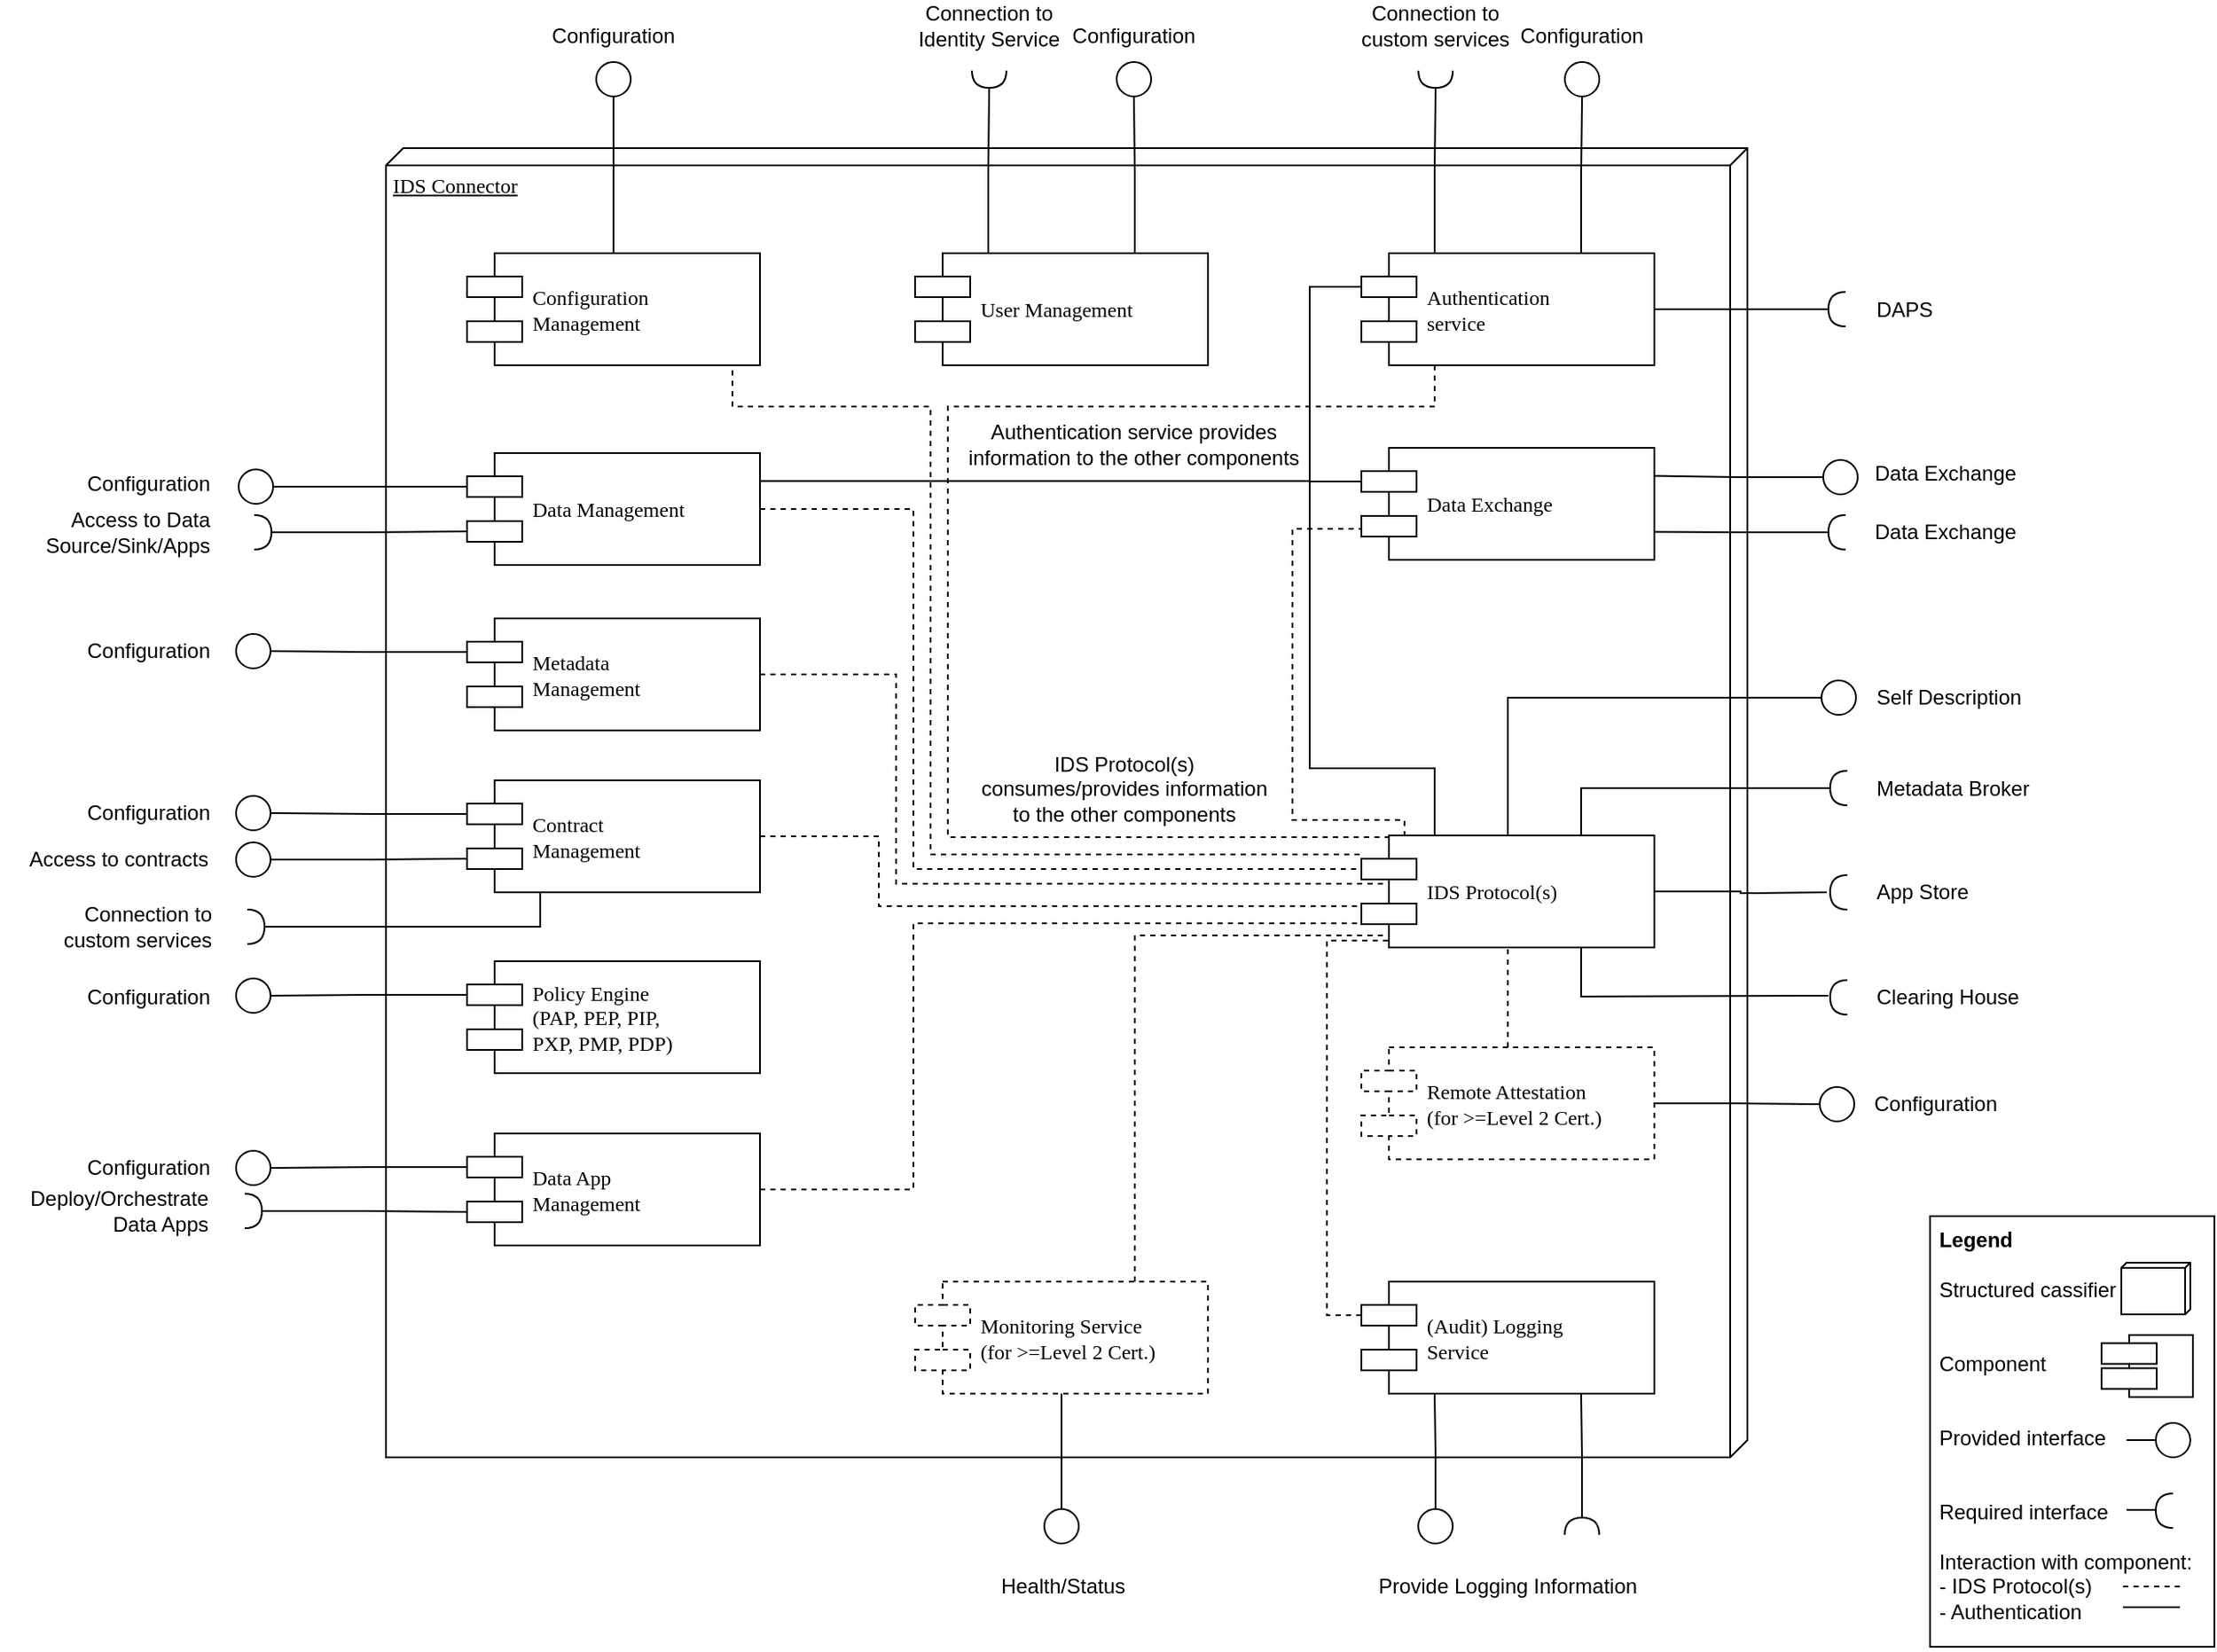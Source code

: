 <mxfile version="16.4.11" type="device"><diagram name="Page-1" id="5f0bae14-7c28-e335-631c-24af17079c00"><mxGraphModel dx="2522" dy="1715" grid="1" gridSize="10" guides="1" tooltips="1" connect="1" arrows="1" fold="1" page="1" pageScale="1" pageWidth="1100" pageHeight="850" background="none" math="0" shadow="0"><root><mxCell id="0"/><mxCell id="1" parent="0"/><mxCell id="jyTs4A_rWqT5F-8VlOva-28" value="IDS Connector" style="verticalAlign=top;align=left;spacingTop=8;spacingLeft=2;spacingRight=12;shape=cube;size=10;direction=south;fontStyle=4;html=1;rounded=0;shadow=0;comic=0;labelBackgroundColor=none;strokeWidth=1;fontFamily=Verdana;fontSize=12" parent="1" vertex="1"><mxGeometry x="154" y="50" width="790" height="760" as="geometry"/></mxCell><mxCell id="jyTs4A_rWqT5F-8VlOva-112" style="edgeStyle=orthogonalEdgeStyle;rounded=0;orthogonalLoop=1;jettySize=auto;html=1;exitX=1;exitY=0.5;exitDx=0;exitDy=0;entryX=0;entryY=0.3;entryDx=0;entryDy=0;endArrow=none;endFill=0;fillColor=#f8cecc;strokeColor=#000000;dashed=1;" parent="1" source="jyTs4A_rWqT5F-8VlOva-1" target="jyTs4A_rWqT5F-8VlOva-34" edge="1"><mxGeometry relative="1" as="geometry"><Array as="points"><mxPoint x="460" y="260"/><mxPoint x="460" y="469"/></Array></mxGeometry></mxCell><mxCell id="JZ4Dpea59XBY0IXT6QqH-74" style="edgeStyle=orthogonalEdgeStyle;rounded=0;orthogonalLoop=1;jettySize=auto;html=1;exitX=0;exitY=0.3;exitDx=0;exitDy=0;endArrow=none;endFill=0;entryX=1;entryY=0.5;entryDx=0;entryDy=0;" parent="1" source="jyTs4A_rWqT5F-8VlOva-1" target="JZ4Dpea59XBY0IXT6QqH-85" edge="1"><mxGeometry relative="1" as="geometry"><mxPoint x="40" y="230" as="targetPoint"/></mxGeometry></mxCell><mxCell id="jyTs4A_rWqT5F-8VlOva-1" value="Data Management" style="shape=component;align=left;spacingLeft=36;rounded=0;shadow=0;comic=0;labelBackgroundColor=none;strokeWidth=1;fontFamily=Verdana;fontSize=12;html=1;" parent="1" vertex="1"><mxGeometry x="201" y="227" width="170" height="65" as="geometry"/></mxCell><mxCell id="JZ4Dpea59XBY0IXT6QqH-13" style="edgeStyle=orthogonalEdgeStyle;rounded=0;orthogonalLoop=1;jettySize=auto;html=1;exitX=0.25;exitY=0;exitDx=0;exitDy=0;entryX=1;entryY=0.5;entryDx=0;entryDy=0;endArrow=none;endFill=0;entryPerimeter=0;" parent="1" source="jyTs4A_rWqT5F-8VlOva-2" target="JZ4Dpea59XBY0IXT6QqH-59" edge="1"><mxGeometry relative="1" as="geometry"><mxPoint x="538.5" y="16" as="targetPoint"/></mxGeometry></mxCell><mxCell id="JZ4Dpea59XBY0IXT6QqH-79" style="edgeStyle=orthogonalEdgeStyle;rounded=0;orthogonalLoop=1;jettySize=auto;html=1;exitX=0.75;exitY=0;exitDx=0;exitDy=0;endArrow=none;endFill=0;entryX=0.5;entryY=1;entryDx=0;entryDy=0;" parent="1" source="jyTs4A_rWqT5F-8VlOva-2" target="JZ4Dpea59XBY0IXT6QqH-99" edge="1"><mxGeometry relative="1" as="geometry"><mxPoint x="588" y="30" as="targetPoint"/></mxGeometry></mxCell><mxCell id="jyTs4A_rWqT5F-8VlOva-2" value="User Management" style="shape=component;align=left;spacingLeft=36;rounded=0;shadow=0;comic=0;labelBackgroundColor=none;strokeWidth=1;fontFamily=Verdana;fontSize=12;html=1;" parent="1" vertex="1"><mxGeometry x="461" y="111" width="170" height="65" as="geometry"/></mxCell><mxCell id="jyTs4A_rWqT5F-8VlOva-119" style="edgeStyle=orthogonalEdgeStyle;rounded=0;orthogonalLoop=1;jettySize=auto;html=1;exitX=0.75;exitY=0;exitDx=0;exitDy=0;entryX=0.094;entryY=0.892;entryDx=0;entryDy=0;endArrow=none;endFill=0;fillColor=#f8cecc;strokeColor=#000000;dashed=1;entryPerimeter=0;" parent="1" source="jyTs4A_rWqT5F-8VlOva-3" target="jyTs4A_rWqT5F-8VlOva-34" edge="1"><mxGeometry relative="1" as="geometry"><mxPoint x="546" y="687" as="sourcePoint"/><Array as="points"><mxPoint x="589" y="507"/></Array></mxGeometry></mxCell><mxCell id="JZ4Dpea59XBY0IXT6QqH-19" style="edgeStyle=orthogonalEdgeStyle;rounded=0;orthogonalLoop=1;jettySize=auto;html=1;exitX=0.5;exitY=1;exitDx=0;exitDy=0;entryX=0.5;entryY=0;entryDx=0;entryDy=0;endArrow=none;endFill=0;" parent="1" source="jyTs4A_rWqT5F-8VlOva-3" target="JZ4Dpea59XBY0IXT6QqH-17" edge="1"><mxGeometry relative="1" as="geometry"/></mxCell><mxCell id="jyTs4A_rWqT5F-8VlOva-3" value="Monitoring Service&lt;br&gt;(for &amp;gt;=Level 2 Cert.)" style="shape=component;align=left;spacingLeft=36;rounded=0;shadow=0;comic=0;labelBackgroundColor=none;strokeWidth=1;fontFamily=Verdana;fontSize=12;html=1;dashed=1;" parent="1" vertex="1"><mxGeometry x="461" y="708" width="170" height="65" as="geometry"/></mxCell><mxCell id="jyTs4A_rWqT5F-8VlOva-118" style="edgeStyle=orthogonalEdgeStyle;rounded=0;orthogonalLoop=1;jettySize=auto;html=1;exitX=0;exitY=0.3;exitDx=0;exitDy=0;endArrow=none;endFill=0;fillColor=#f8cecc;strokeColor=#000000;dashed=1;entryX=0.129;entryY=1;entryDx=0;entryDy=0;entryPerimeter=0;" parent="1" source="jyTs4A_rWqT5F-8VlOva-4" target="jyTs4A_rWqT5F-8VlOva-34" edge="1"><mxGeometry relative="1" as="geometry"><Array as="points"><mxPoint x="700" y="728"/><mxPoint x="700" y="510"/><mxPoint x="742" y="510"/></Array><mxPoint x="762.5" y="687" as="sourcePoint"/></mxGeometry></mxCell><mxCell id="jyTs4A_rWqT5F-8VlOva-4" value="(Audit) Logging&lt;br&gt;Service" style="shape=component;align=left;spacingLeft=36;rounded=0;shadow=0;comic=0;labelBackgroundColor=none;strokeWidth=1;fontFamily=Verdana;fontSize=12;html=1;" parent="1" vertex="1"><mxGeometry x="720" y="708" width="170" height="65" as="geometry"/></mxCell><mxCell id="JZ4Dpea59XBY0IXT6QqH-81" style="edgeStyle=orthogonalEdgeStyle;rounded=0;orthogonalLoop=1;jettySize=auto;html=1;exitX=0.5;exitY=0;exitDx=0;exitDy=0;entryX=0.5;entryY=1;entryDx=0;entryDy=0;endArrow=none;endFill=0;" parent="1" source="jyTs4A_rWqT5F-8VlOva-5" target="JZ4Dpea59XBY0IXT6QqH-80" edge="1"><mxGeometry relative="1" as="geometry"/></mxCell><mxCell id="JZ4Dpea59XBY0IXT6QqH-118" style="edgeStyle=orthogonalEdgeStyle;rounded=0;orthogonalLoop=1;jettySize=auto;html=1;exitX=0.5;exitY=1;exitDx=0;exitDy=0;dashed=1;endArrow=none;endFill=0;" parent="1" source="jyTs4A_rWqT5F-8VlOva-5" target="jyTs4A_rWqT5F-8VlOva-34" edge="1"><mxGeometry relative="1" as="geometry"><Array as="points"><mxPoint x="355" y="176"/><mxPoint x="355" y="200"/><mxPoint x="470" y="200"/><mxPoint x="470" y="460"/></Array></mxGeometry></mxCell><mxCell id="jyTs4A_rWqT5F-8VlOva-5" value="Configuration&lt;br&gt;Management" style="shape=component;align=left;spacingLeft=36;rounded=0;shadow=0;comic=0;labelBackgroundColor=none;strokeWidth=1;fontFamily=Verdana;fontSize=12;html=1;" parent="1" vertex="1"><mxGeometry x="201" y="111" width="170" height="65" as="geometry"/></mxCell><mxCell id="jyTs4A_rWqT5F-8VlOva-113" style="edgeStyle=orthogonalEdgeStyle;rounded=0;orthogonalLoop=1;jettySize=auto;html=1;exitX=1;exitY=0.5;exitDx=0;exitDy=0;entryX=0.153;entryY=0.431;entryDx=0;entryDy=0;endArrow=none;endFill=0;fillColor=#f8cecc;strokeColor=#000000;dashed=1;entryPerimeter=0;" parent="1" source="jyTs4A_rWqT5F-8VlOva-6" target="jyTs4A_rWqT5F-8VlOva-34" edge="1"><mxGeometry relative="1" as="geometry"><Array as="points"><mxPoint x="450" y="356"/><mxPoint x="450" y="477"/></Array></mxGeometry></mxCell><mxCell id="JZ4Dpea59XBY0IXT6QqH-75" style="edgeStyle=orthogonalEdgeStyle;rounded=0;orthogonalLoop=1;jettySize=auto;html=1;exitX=0;exitY=0.3;exitDx=0;exitDy=0;endArrow=none;endFill=0;entryX=1;entryY=0.5;entryDx=0;entryDy=0;" parent="1" source="jyTs4A_rWqT5F-8VlOva-6" target="JZ4Dpea59XBY0IXT6QqH-87" edge="1"><mxGeometry relative="1" as="geometry"><mxPoint x="110" y="380" as="targetPoint"/></mxGeometry></mxCell><mxCell id="jyTs4A_rWqT5F-8VlOva-6" value="Metadata&lt;br&gt;Management" style="shape=component;align=left;spacingLeft=36;rounded=0;shadow=0;comic=0;labelBackgroundColor=none;strokeWidth=1;fontFamily=Verdana;fontSize=12;html=1;" parent="1" vertex="1"><mxGeometry x="201" y="323" width="170" height="65" as="geometry"/></mxCell><mxCell id="jyTs4A_rWqT5F-8VlOva-114" style="edgeStyle=orthogonalEdgeStyle;rounded=0;orthogonalLoop=1;jettySize=auto;html=1;exitX=1;exitY=0.5;exitDx=0;exitDy=0;endArrow=none;endFill=0;fillColor=#f8cecc;strokeColor=#000000;dashed=1;" parent="1" source="jyTs4A_rWqT5F-8VlOva-7" edge="1"><mxGeometry relative="1" as="geometry"><Array as="points"><mxPoint x="440" y="450"/><mxPoint x="440" y="490"/><mxPoint x="720" y="490"/></Array><mxPoint x="720" y="500" as="targetPoint"/></mxGeometry></mxCell><mxCell id="JZ4Dpea59XBY0IXT6QqH-76" style="edgeStyle=orthogonalEdgeStyle;rounded=0;orthogonalLoop=1;jettySize=auto;html=1;exitX=0;exitY=0.3;exitDx=0;exitDy=0;endArrow=none;endFill=0;entryX=1;entryY=0.5;entryDx=0;entryDy=0;" parent="1" source="jyTs4A_rWqT5F-8VlOva-7" target="JZ4Dpea59XBY0IXT6QqH-90" edge="1"><mxGeometry relative="1" as="geometry"><mxPoint x="110" y="437" as="targetPoint"/></mxGeometry></mxCell><mxCell id="jyTs4A_rWqT5F-8VlOva-7" value="Contract&lt;br&gt;Management" style="shape=component;align=left;spacingLeft=36;rounded=0;shadow=0;comic=0;labelBackgroundColor=none;strokeWidth=1;fontFamily=Verdana;fontSize=12;html=1;" parent="1" vertex="1"><mxGeometry x="201" y="417" width="170" height="65" as="geometry"/></mxCell><mxCell id="JZ4Dpea59XBY0IXT6QqH-78" style="edgeStyle=orthogonalEdgeStyle;rounded=0;orthogonalLoop=1;jettySize=auto;html=1;exitX=0;exitY=0.3;exitDx=0;exitDy=0;endArrow=none;endFill=0;entryX=1;entryY=0.5;entryDx=0;entryDy=0;" parent="1" source="jyTs4A_rWqT5F-8VlOva-8" target="JZ4Dpea59XBY0IXT6QqH-92" edge="1"><mxGeometry relative="1" as="geometry"><mxPoint x="30" y="569" as="targetPoint"/></mxGeometry></mxCell><mxCell id="jyTs4A_rWqT5F-8VlOva-8" value="Policy Engine &lt;br&gt;(PAP, PEP, PIP, &lt;br&gt;PXP, PMP, PDP)" style="shape=component;align=left;spacingLeft=36;rounded=0;shadow=0;comic=0;labelBackgroundColor=none;strokeWidth=1;fontFamily=Verdana;fontSize=12;html=1;" parent="1" vertex="1"><mxGeometry x="201" y="522" width="170" height="65" as="geometry"/></mxCell><mxCell id="jyTs4A_rWqT5F-8VlOva-117" style="edgeStyle=orthogonalEdgeStyle;rounded=0;orthogonalLoop=1;jettySize=auto;html=1;exitX=1;exitY=0.5;exitDx=0;exitDy=0;entryX=0;entryY=0.7;entryDx=0;entryDy=0;endArrow=none;endFill=0;fillColor=#f8cecc;strokeColor=#000000;dashed=1;" parent="1" source="jyTs4A_rWqT5F-8VlOva-9" target="jyTs4A_rWqT5F-8VlOva-34" edge="1"><mxGeometry relative="1" as="geometry"><Array as="points"><mxPoint x="460" y="655"/><mxPoint x="460" y="500"/><mxPoint x="720" y="500"/></Array></mxGeometry></mxCell><mxCell id="JZ4Dpea59XBY0IXT6QqH-77" style="edgeStyle=orthogonalEdgeStyle;rounded=0;orthogonalLoop=1;jettySize=auto;html=1;exitX=0;exitY=0.3;exitDx=0;exitDy=0;endArrow=none;endFill=0;entryX=1;entryY=0.5;entryDx=0;entryDy=0;" parent="1" source="jyTs4A_rWqT5F-8VlOva-9" target="JZ4Dpea59XBY0IXT6QqH-94" edge="1"><mxGeometry relative="1" as="geometry"><mxPoint x="116" y="639" as="targetPoint"/></mxGeometry></mxCell><mxCell id="jyTs4A_rWqT5F-8VlOva-9" value="Data App&lt;br&gt;Management" style="shape=component;align=left;spacingLeft=36;rounded=0;shadow=0;comic=0;labelBackgroundColor=none;strokeWidth=1;fontFamily=Verdana;fontSize=12;html=1;" parent="1" vertex="1"><mxGeometry x="201" y="622" width="170" height="65" as="geometry"/></mxCell><mxCell id="jyTs4A_rWqT5F-8VlOva-32" style="edgeStyle=orthogonalEdgeStyle;rounded=0;orthogonalLoop=1;jettySize=auto;html=1;entryX=0.5;entryY=0;entryDx=0;entryDy=0;endArrow=none;endFill=0;exitX=0;exitY=0.5;exitDx=0;exitDy=0;" parent="1" source="jyTs4A_rWqT5F-8VlOva-31" target="jyTs4A_rWqT5F-8VlOva-34" edge="1"><mxGeometry relative="1" as="geometry"><mxPoint x="1024" y="421" as="sourcePoint"/><mxPoint x="903.04" y="420.975" as="targetPoint"/></mxGeometry></mxCell><mxCell id="jyTs4A_rWqT5F-8VlOva-31" value="" style="ellipse;whiteSpace=wrap;html=1;rounded=0;shadow=0;comic=0;labelBackgroundColor=none;strokeWidth=1;fontFamily=Verdana;fontSize=12;align=center;" parent="1" vertex="1"><mxGeometry x="987" y="359" width="20" height="20" as="geometry"/></mxCell><mxCell id="jyTs4A_rWqT5F-8VlOva-33" value="Self Description" style="text;html=1;strokeColor=none;fillColor=none;align=left;verticalAlign=middle;whiteSpace=wrap;rounded=0;" parent="1" vertex="1"><mxGeometry x="1017" y="354" width="90" height="30" as="geometry"/></mxCell><mxCell id="jyTs4A_rWqT5F-8VlOva-45" style="edgeStyle=orthogonalEdgeStyle;rounded=0;orthogonalLoop=1;jettySize=auto;html=1;entryX=1;entryY=0.25;entryDx=0;entryDy=0;endArrow=none;endFill=0;exitX=0;exitY=0.5;exitDx=0;exitDy=0;" parent="1" source="jyTs4A_rWqT5F-8VlOva-46" target="JZ4Dpea59XBY0IXT6QqH-14" edge="1"><mxGeometry relative="1" as="geometry"><mxPoint x="964" y="360" as="sourcePoint"/><mxPoint x="910" y="220.25" as="targetPoint"/></mxGeometry></mxCell><mxCell id="jyTs4A_rWqT5F-8VlOva-46" value="" style="ellipse;whiteSpace=wrap;html=1;rounded=0;shadow=0;comic=0;labelBackgroundColor=none;strokeWidth=1;fontFamily=Verdana;fontSize=12;align=center;" parent="1" vertex="1"><mxGeometry x="988" y="231" width="20" height="20" as="geometry"/></mxCell><mxCell id="jyTs4A_rWqT5F-8VlOva-63" value="Metadata Broker" style="text;html=1;strokeColor=none;fillColor=none;align=left;verticalAlign=middle;whiteSpace=wrap;rounded=0;" parent="1" vertex="1"><mxGeometry x="1017" y="406.5" width="100" height="30" as="geometry"/></mxCell><mxCell id="jyTs4A_rWqT5F-8VlOva-71" value="App Store" style="text;html=1;strokeColor=none;fillColor=none;align=left;verticalAlign=middle;whiteSpace=wrap;rounded=0;" parent="1" vertex="1"><mxGeometry x="1017" y="467" width="100" height="30" as="geometry"/></mxCell><mxCell id="jyTs4A_rWqT5F-8VlOva-72" style="edgeStyle=orthogonalEdgeStyle;rounded=0;orthogonalLoop=1;jettySize=auto;html=1;exitX=0;exitY=0.5;exitDx=0;exitDy=0;entryX=1;entryY=0.5;entryDx=0;entryDy=0;endArrow=none;endFill=0;" parent="1" target="jyTs4A_rWqT5F-8VlOva-34" edge="1"><mxGeometry relative="1" as="geometry"><mxPoint x="990" y="482" as="sourcePoint"/></mxGeometry></mxCell><mxCell id="jyTs4A_rWqT5F-8VlOva-76" value="Clearing House" style="text;html=1;strokeColor=none;fillColor=none;align=left;verticalAlign=middle;whiteSpace=wrap;rounded=0;" parent="1" vertex="1"><mxGeometry x="1017" y="528" width="100" height="30" as="geometry"/></mxCell><mxCell id="jyTs4A_rWqT5F-8VlOva-77" style="edgeStyle=orthogonalEdgeStyle;rounded=0;orthogonalLoop=1;jettySize=auto;html=1;exitX=0;exitY=0.5;exitDx=0;exitDy=0;entryX=0.75;entryY=1;entryDx=0;entryDy=0;endArrow=none;endFill=0;" parent="1" target="jyTs4A_rWqT5F-8VlOva-34" edge="1"><mxGeometry relative="1" as="geometry"><mxPoint x="991" y="542" as="sourcePoint"/></mxGeometry></mxCell><mxCell id="jyTs4A_rWqT5F-8VlOva-81" value="DAPS" style="text;html=1;strokeColor=none;fillColor=none;align=left;verticalAlign=middle;whiteSpace=wrap;rounded=0;" parent="1" vertex="1"><mxGeometry x="1017" y="128.5" width="100" height="30" as="geometry"/></mxCell><mxCell id="jyTs4A_rWqT5F-8VlOva-82" style="edgeStyle=orthogonalEdgeStyle;rounded=0;orthogonalLoop=1;jettySize=auto;html=1;exitX=1;exitY=0.5;exitDx=0;exitDy=0;entryX=1;entryY=0.5;entryDx=0;entryDy=0;endArrow=none;endFill=0;exitPerimeter=0;" parent="1" source="JZ4Dpea59XBY0IXT6QqH-64" target="JZ4Dpea59XBY0IXT6QqH-16" edge="1"><mxGeometry relative="1" as="geometry"><mxPoint x="992" y="654" as="sourcePoint"/></mxGeometry></mxCell><mxCell id="jyTs4A_rWqT5F-8VlOva-95" value="Access to Data Source/Sink/Apps" style="text;html=1;strokeColor=none;fillColor=none;align=right;verticalAlign=middle;whiteSpace=wrap;rounded=0;" parent="1" vertex="1"><mxGeometry x="-68.25" y="258" width="121.5" height="30" as="geometry"/></mxCell><mxCell id="jyTs4A_rWqT5F-8VlOva-97" value="Configuration" style="text;html=1;strokeColor=none;fillColor=none;align=center;verticalAlign=middle;whiteSpace=wrap;rounded=0;" parent="1" vertex="1"><mxGeometry x="249.25" y="-30" width="73.5" height="30" as="geometry"/></mxCell><mxCell id="jyTs4A_rWqT5F-8VlOva-134" value="Deploy/Orchestrate Data Apps" style="text;html=1;strokeColor=none;fillColor=none;align=right;verticalAlign=middle;whiteSpace=wrap;rounded=0;" parent="1" vertex="1"><mxGeometry x="-56.75" y="652" width="110" height="30" as="geometry"/></mxCell><mxCell id="jyTs4A_rWqT5F-8VlOva-136" value="IDS Protocol(s) consumes/provides information to the other components" style="text;html=1;strokeColor=none;fillColor=none;align=center;verticalAlign=middle;whiteSpace=wrap;rounded=0;" parent="1" vertex="1"><mxGeometry x="495" y="406.5" width="175" height="30" as="geometry"/></mxCell><mxCell id="JZ4Dpea59XBY0IXT6QqH-83" style="edgeStyle=orthogonalEdgeStyle;rounded=0;orthogonalLoop=1;jettySize=auto;html=1;exitX=0.5;exitY=0;exitDx=0;exitDy=0;entryX=0.5;entryY=1;entryDx=0;entryDy=0;dashed=1;endArrow=none;endFill=0;" parent="1" source="jyTs4A_rWqT5F-8VlOva-138" target="jyTs4A_rWqT5F-8VlOva-34" edge="1"><mxGeometry relative="1" as="geometry"/></mxCell><mxCell id="jyTs4A_rWqT5F-8VlOva-138" value="Remote Attestation&lt;br&gt;(for &amp;gt;=Level 2 Cert.)" style="shape=component;align=left;spacingLeft=36;rounded=0;shadow=0;comic=0;labelBackgroundColor=none;strokeWidth=1;fontFamily=Verdana;fontSize=12;html=1;dashed=1;" parent="1" vertex="1"><mxGeometry x="720" y="572" width="170" height="65" as="geometry"/></mxCell><mxCell id="jyTs4A_rWqT5F-8VlOva-148" style="edgeStyle=orthogonalEdgeStyle;rounded=0;orthogonalLoop=1;jettySize=auto;html=1;exitX=1;exitY=0.5;exitDx=0;exitDy=0;entryX=0;entryY=0.7;entryDx=0;entryDy=0;endArrow=none;endFill=0;strokeColor=#000000;" parent="1" source="jyTs4A_rWqT5F-8VlOva-146" target="jyTs4A_rWqT5F-8VlOva-7" edge="1"><mxGeometry relative="1" as="geometry"/></mxCell><mxCell id="jyTs4A_rWqT5F-8VlOva-146" value="" style="ellipse;whiteSpace=wrap;html=1;rounded=0;shadow=0;comic=0;labelBackgroundColor=none;strokeWidth=1;fontFamily=Verdana;fontSize=12;align=center;" parent="1" vertex="1"><mxGeometry x="67" y="453" width="20" height="20" as="geometry"/></mxCell><mxCell id="jyTs4A_rWqT5F-8VlOva-147" value="Access to contracts" style="text;html=1;strokeColor=none;fillColor=none;align=right;verticalAlign=middle;whiteSpace=wrap;rounded=0;" parent="1" vertex="1"><mxGeometry x="-70" y="448" width="123.25" height="30" as="geometry"/></mxCell><mxCell id="JZ4Dpea59XBY0IXT6QqH-11" value="Connection to Identity Service" style="text;html=1;strokeColor=none;fillColor=none;align=center;verticalAlign=middle;whiteSpace=wrap;rounded=0;" parent="1" vertex="1"><mxGeometry x="452.94" y="-36" width="102.13" height="30" as="geometry"/></mxCell><mxCell id="JZ4Dpea59XBY0IXT6QqH-119" style="edgeStyle=orthogonalEdgeStyle;rounded=0;orthogonalLoop=1;jettySize=auto;html=1;exitX=0;exitY=0.7;exitDx=0;exitDy=0;entryX=0.112;entryY=0.154;entryDx=0;entryDy=0;dashed=1;endArrow=none;endFill=0;entryPerimeter=0;" parent="1" source="JZ4Dpea59XBY0IXT6QqH-14" target="jyTs4A_rWqT5F-8VlOva-34" edge="1"><mxGeometry relative="1" as="geometry"><Array as="points"><mxPoint x="720" y="271"/><mxPoint x="680" y="271"/><mxPoint x="680" y="440"/><mxPoint x="745" y="440"/><mxPoint x="745" y="459"/></Array></mxGeometry></mxCell><mxCell id="JZ4Dpea59XBY0IXT6QqH-14" value="Data Exchange" style="shape=component;align=left;spacingLeft=36;rounded=0;shadow=0;comic=0;labelBackgroundColor=none;strokeWidth=1;fontFamily=Verdana;fontSize=12;html=1;" parent="1" vertex="1"><mxGeometry x="720" y="224" width="170" height="65" as="geometry"/></mxCell><mxCell id="JZ4Dpea59XBY0IXT6QqH-71" style="edgeStyle=orthogonalEdgeStyle;rounded=0;orthogonalLoop=1;jettySize=auto;html=1;exitX=0;exitY=0.3;exitDx=0;exitDy=0;endArrow=none;endFill=0;entryX=1;entryY=0.25;entryDx=0;entryDy=0;" parent="1" source="JZ4Dpea59XBY0IXT6QqH-16" target="jyTs4A_rWqT5F-8VlOva-1" edge="1"><mxGeometry relative="1" as="geometry"><mxPoint x="700" y="98.5" as="sourcePoint"/><mxPoint x="370" y="265" as="targetPoint"/><Array as="points"><mxPoint x="690" y="131"/><mxPoint x="690" y="243"/></Array></mxGeometry></mxCell><mxCell id="JZ4Dpea59XBY0IXT6QqH-117" style="edgeStyle=orthogonalEdgeStyle;rounded=0;orthogonalLoop=1;jettySize=auto;html=1;exitX=0.25;exitY=1;exitDx=0;exitDy=0;endArrow=none;endFill=0;dashed=1;entryX=0.171;entryY=0.169;entryDx=0;entryDy=0;entryPerimeter=0;" parent="1" source="JZ4Dpea59XBY0IXT6QqH-16" target="jyTs4A_rWqT5F-8VlOva-34" edge="1"><mxGeometry relative="1" as="geometry"><Array as="points"><mxPoint x="763" y="200"/><mxPoint x="480" y="200"/><mxPoint x="480" y="450"/><mxPoint x="749" y="450"/></Array></mxGeometry></mxCell><mxCell id="JZ4Dpea59XBY0IXT6QqH-121" style="edgeStyle=orthogonalEdgeStyle;rounded=0;orthogonalLoop=1;jettySize=auto;html=1;exitX=0;exitY=0.3;exitDx=0;exitDy=0;entryX=0.25;entryY=0;entryDx=0;entryDy=0;endArrow=none;endFill=0;" parent="1" source="JZ4Dpea59XBY0IXT6QqH-16" target="jyTs4A_rWqT5F-8VlOva-34" edge="1"><mxGeometry relative="1" as="geometry"><Array as="points"><mxPoint x="690" y="131"/><mxPoint x="690" y="410"/><mxPoint x="763" y="410"/></Array></mxGeometry></mxCell><mxCell id="nE7xQ-qJ__2BftJ0NdA2-9" style="edgeStyle=orthogonalEdgeStyle;rounded=0;orthogonalLoop=1;jettySize=auto;html=1;exitX=0;exitY=0.3;exitDx=0;exitDy=0;entryX=0;entryY=0.3;entryDx=0;entryDy=0;endArrow=none;endFill=0;" parent="1" source="JZ4Dpea59XBY0IXT6QqH-16" target="JZ4Dpea59XBY0IXT6QqH-14" edge="1"><mxGeometry relative="1" as="geometry"><Array as="points"><mxPoint x="690" y="131"/><mxPoint x="690" y="244"/></Array></mxGeometry></mxCell><mxCell id="JZ4Dpea59XBY0IXT6QqH-16" value="Authentication&lt;br&gt;service" style="shape=component;align=left;spacingLeft=36;rounded=0;shadow=0;comic=0;labelBackgroundColor=none;strokeWidth=1;fontFamily=Verdana;fontSize=12;html=1;" parent="1" vertex="1"><mxGeometry x="720" y="111" width="170" height="65" as="geometry"/></mxCell><mxCell id="JZ4Dpea59XBY0IXT6QqH-17" value="" style="ellipse;whiteSpace=wrap;html=1;rounded=0;shadow=0;comic=0;labelBackgroundColor=none;strokeWidth=1;fontFamily=Verdana;fontSize=12;align=center;" parent="1" vertex="1"><mxGeometry x="536" y="840" width="20" height="20" as="geometry"/></mxCell><mxCell id="JZ4Dpea59XBY0IXT6QqH-18" value="Health/Status" style="text;html=1;strokeColor=none;fillColor=none;align=center;verticalAlign=middle;whiteSpace=wrap;rounded=0;" parent="1" vertex="1"><mxGeometry x="495" y="870" width="104" height="30" as="geometry"/></mxCell><mxCell id="JZ4Dpea59XBY0IXT6QqH-51" style="edgeStyle=orthogonalEdgeStyle;rounded=0;orthogonalLoop=1;jettySize=auto;html=1;exitX=0.5;exitY=0;exitDx=0;exitDy=0;entryX=0.25;entryY=1;entryDx=0;entryDy=0;endArrow=none;endFill=0;" parent="1" source="JZ4Dpea59XBY0IXT6QqH-47" target="jyTs4A_rWqT5F-8VlOva-4" edge="1"><mxGeometry relative="1" as="geometry"/></mxCell><mxCell id="JZ4Dpea59XBY0IXT6QqH-47" value="" style="ellipse;whiteSpace=wrap;html=1;rounded=0;shadow=0;comic=0;labelBackgroundColor=none;strokeWidth=1;fontFamily=Verdana;fontSize=12;align=center;" parent="1" vertex="1"><mxGeometry x="753" y="840" width="20" height="20" as="geometry"/></mxCell><mxCell id="JZ4Dpea59XBY0IXT6QqH-48" value="Provide Logging Information" style="text;html=1;strokeColor=none;fillColor=none;align=center;verticalAlign=middle;whiteSpace=wrap;rounded=0;" parent="1" vertex="1"><mxGeometry x="727" y="870" width="156" height="30" as="geometry"/></mxCell><mxCell id="JZ4Dpea59XBY0IXT6QqH-55" style="edgeStyle=orthogonalEdgeStyle;rounded=0;orthogonalLoop=1;jettySize=auto;html=1;exitX=1;exitY=0.5;exitDx=0;exitDy=0;exitPerimeter=0;entryX=0;entryY=0.7;entryDx=0;entryDy=0;endArrow=none;endFill=0;" parent="1" source="JZ4Dpea59XBY0IXT6QqH-52" target="jyTs4A_rWqT5F-8VlOva-1" edge="1"><mxGeometry relative="1" as="geometry"/></mxCell><mxCell id="JZ4Dpea59XBY0IXT6QqH-52" value="" style="shape=requiredInterface;html=1;verticalLabelPosition=bottom;sketch=0;" parent="1" vertex="1"><mxGeometry x="77.5" y="263" width="10" height="20" as="geometry"/></mxCell><mxCell id="JZ4Dpea59XBY0IXT6QqH-58" style="edgeStyle=orthogonalEdgeStyle;rounded=0;orthogonalLoop=1;jettySize=auto;html=1;exitX=1;exitY=0.5;exitDx=0;exitDy=0;exitPerimeter=0;entryX=0;entryY=0.7;entryDx=0;entryDy=0;endArrow=none;endFill=0;" parent="1" source="JZ4Dpea59XBY0IXT6QqH-56" target="jyTs4A_rWqT5F-8VlOva-9" edge="1"><mxGeometry relative="1" as="geometry"/></mxCell><mxCell id="JZ4Dpea59XBY0IXT6QqH-56" value="" style="shape=requiredInterface;html=1;verticalLabelPosition=bottom;sketch=0;" parent="1" vertex="1"><mxGeometry x="72" y="657" width="10" height="20" as="geometry"/></mxCell><mxCell id="JZ4Dpea59XBY0IXT6QqH-59" value="" style="shape=requiredInterface;html=1;verticalLabelPosition=bottom;sketch=0;rotation=90;" parent="1" vertex="1"><mxGeometry x="499" width="10" height="20" as="geometry"/></mxCell><mxCell id="JZ4Dpea59XBY0IXT6QqH-70" style="edgeStyle=orthogonalEdgeStyle;rounded=0;orthogonalLoop=1;jettySize=auto;html=1;exitX=1;exitY=0.5;exitDx=0;exitDy=0;exitPerimeter=0;entryX=1;entryY=0.75;entryDx=0;entryDy=0;endArrow=none;endFill=0;" parent="1" source="JZ4Dpea59XBY0IXT6QqH-60" target="JZ4Dpea59XBY0IXT6QqH-14" edge="1"><mxGeometry relative="1" as="geometry"/></mxCell><mxCell id="JZ4Dpea59XBY0IXT6QqH-60" value="" style="shape=requiredInterface;html=1;verticalLabelPosition=bottom;sketch=0;rotation=-180;" parent="1" vertex="1"><mxGeometry x="991" y="263" width="10" height="20" as="geometry"/></mxCell><mxCell id="JZ4Dpea59XBY0IXT6QqH-69" style="edgeStyle=orthogonalEdgeStyle;rounded=0;orthogonalLoop=1;jettySize=auto;html=1;exitX=1;exitY=0.5;exitDx=0;exitDy=0;exitPerimeter=0;entryX=0.75;entryY=0;entryDx=0;entryDy=0;endArrow=none;endFill=0;" parent="1" source="JZ4Dpea59XBY0IXT6QqH-61" target="jyTs4A_rWqT5F-8VlOva-34" edge="1"><mxGeometry relative="1" as="geometry"/></mxCell><mxCell id="JZ4Dpea59XBY0IXT6QqH-61" value="" style="shape=requiredInterface;html=1;verticalLabelPosition=bottom;sketch=0;rotation=-180;" parent="1" vertex="1"><mxGeometry x="992" y="411.5" width="10" height="20" as="geometry"/></mxCell><mxCell id="JZ4Dpea59XBY0IXT6QqH-62" value="" style="shape=requiredInterface;html=1;verticalLabelPosition=bottom;sketch=0;rotation=-180;" parent="1" vertex="1"><mxGeometry x="992" y="472" width="10" height="20" as="geometry"/></mxCell><mxCell id="JZ4Dpea59XBY0IXT6QqH-63" value="" style="shape=requiredInterface;html=1;verticalLabelPosition=bottom;sketch=0;rotation=-180;" parent="1" vertex="1"><mxGeometry x="992" y="533" width="10" height="20" as="geometry"/></mxCell><mxCell id="JZ4Dpea59XBY0IXT6QqH-64" value="" style="shape=requiredInterface;html=1;verticalLabelPosition=bottom;sketch=0;rotation=-180;" parent="1" vertex="1"><mxGeometry x="991" y="133.5" width="10" height="20" as="geometry"/></mxCell><mxCell id="JZ4Dpea59XBY0IXT6QqH-68" style="edgeStyle=orthogonalEdgeStyle;rounded=0;orthogonalLoop=1;jettySize=auto;html=1;exitX=1;exitY=0.5;exitDx=0;exitDy=0;exitPerimeter=0;entryX=0.75;entryY=1;entryDx=0;entryDy=0;endArrow=none;endFill=0;" parent="1" source="JZ4Dpea59XBY0IXT6QqH-66" target="jyTs4A_rWqT5F-8VlOva-4" edge="1"><mxGeometry relative="1" as="geometry"/></mxCell><mxCell id="JZ4Dpea59XBY0IXT6QqH-66" value="" style="shape=requiredInterface;html=1;verticalLabelPosition=bottom;sketch=0;rotation=-90;" parent="1" vertex="1"><mxGeometry x="843" y="840" width="10" height="20" as="geometry"/></mxCell><mxCell id="JZ4Dpea59XBY0IXT6QqH-80" value="" style="ellipse;whiteSpace=wrap;html=1;rounded=0;shadow=0;comic=0;labelBackgroundColor=none;strokeWidth=1;fontFamily=Verdana;fontSize=12;align=center;" parent="1" vertex="1"><mxGeometry x="276" width="20" height="20" as="geometry"/></mxCell><mxCell id="JZ4Dpea59XBY0IXT6QqH-84" value="Configuration" style="text;html=1;strokeColor=none;fillColor=none;align=right;verticalAlign=middle;whiteSpace=wrap;rounded=0;" parent="1" vertex="1"><mxGeometry x="-20.25" y="229.5" width="73.5" height="30" as="geometry"/></mxCell><mxCell id="JZ4Dpea59XBY0IXT6QqH-85" value="" style="ellipse;whiteSpace=wrap;html=1;rounded=0;shadow=0;comic=0;labelBackgroundColor=none;strokeWidth=1;fontFamily=Verdana;fontSize=12;align=center;" parent="1" vertex="1"><mxGeometry x="68.5" y="236.5" width="20" height="20" as="geometry"/></mxCell><mxCell id="JZ4Dpea59XBY0IXT6QqH-87" value="" style="ellipse;whiteSpace=wrap;html=1;rounded=0;shadow=0;comic=0;labelBackgroundColor=none;strokeWidth=1;fontFamily=Verdana;fontSize=12;align=center;" parent="1" vertex="1"><mxGeometry x="67" y="332" width="20" height="20" as="geometry"/></mxCell><mxCell id="JZ4Dpea59XBY0IXT6QqH-89" value="Configuration" style="text;html=1;strokeColor=none;fillColor=none;align=right;verticalAlign=middle;whiteSpace=wrap;rounded=0;" parent="1" vertex="1"><mxGeometry x="-20.25" y="327" width="73.5" height="30" as="geometry"/></mxCell><mxCell id="JZ4Dpea59XBY0IXT6QqH-90" value="" style="ellipse;whiteSpace=wrap;html=1;rounded=0;shadow=0;comic=0;labelBackgroundColor=none;strokeWidth=1;fontFamily=Verdana;fontSize=12;align=center;" parent="1" vertex="1"><mxGeometry x="67" y="426" width="20" height="20" as="geometry"/></mxCell><mxCell id="JZ4Dpea59XBY0IXT6QqH-91" value="Configuration" style="text;html=1;strokeColor=none;fillColor=none;align=right;verticalAlign=middle;whiteSpace=wrap;rounded=0;" parent="1" vertex="1"><mxGeometry x="-20.25" y="421" width="73.5" height="30" as="geometry"/></mxCell><mxCell id="JZ4Dpea59XBY0IXT6QqH-92" value="" style="ellipse;whiteSpace=wrap;html=1;rounded=0;shadow=0;comic=0;labelBackgroundColor=none;strokeWidth=1;fontFamily=Verdana;fontSize=12;align=center;" parent="1" vertex="1"><mxGeometry x="67" y="532" width="20" height="20" as="geometry"/></mxCell><mxCell id="JZ4Dpea59XBY0IXT6QqH-93" value="Configuration" style="text;html=1;strokeColor=none;fillColor=none;align=right;verticalAlign=middle;whiteSpace=wrap;rounded=0;" parent="1" vertex="1"><mxGeometry x="-20.25" y="528" width="73.5" height="30" as="geometry"/></mxCell><mxCell id="JZ4Dpea59XBY0IXT6QqH-94" value="" style="ellipse;whiteSpace=wrap;html=1;rounded=0;shadow=0;comic=0;labelBackgroundColor=none;strokeWidth=1;fontFamily=Verdana;fontSize=12;align=center;" parent="1" vertex="1"><mxGeometry x="67" y="632" width="20" height="20" as="geometry"/></mxCell><mxCell id="JZ4Dpea59XBY0IXT6QqH-95" value="Configuration" style="text;html=1;strokeColor=none;fillColor=none;align=right;verticalAlign=middle;whiteSpace=wrap;rounded=0;" parent="1" vertex="1"><mxGeometry x="-20.25" y="627" width="73.5" height="30" as="geometry"/></mxCell><mxCell id="JZ4Dpea59XBY0IXT6QqH-97" style="edgeStyle=orthogonalEdgeStyle;rounded=0;orthogonalLoop=1;jettySize=auto;html=1;exitX=1;exitY=0.5;exitDx=0;exitDy=0;exitPerimeter=0;entryX=0.25;entryY=1;entryDx=0;entryDy=0;endArrow=none;endFill=0;" parent="1" source="JZ4Dpea59XBY0IXT6QqH-96" target="jyTs4A_rWqT5F-8VlOva-7" edge="1"><mxGeometry relative="1" as="geometry"/></mxCell><mxCell id="JZ4Dpea59XBY0IXT6QqH-96" value="" style="shape=requiredInterface;html=1;verticalLabelPosition=bottom;sketch=0;" parent="1" vertex="1"><mxGeometry x="73.5" y="492" width="10" height="20" as="geometry"/></mxCell><mxCell id="JZ4Dpea59XBY0IXT6QqH-98" value="Connection to custom services" style="text;html=1;strokeColor=none;fillColor=none;align=right;verticalAlign=middle;whiteSpace=wrap;rounded=0;" parent="1" vertex="1"><mxGeometry x="-60" y="487" width="115" height="30" as="geometry"/></mxCell><mxCell id="JZ4Dpea59XBY0IXT6QqH-99" value="" style="ellipse;whiteSpace=wrap;html=1;rounded=0;shadow=0;comic=0;labelBackgroundColor=none;strokeWidth=1;fontFamily=Verdana;fontSize=12;align=center;" parent="1" vertex="1"><mxGeometry x="578" width="20" height="20" as="geometry"/></mxCell><mxCell id="JZ4Dpea59XBY0IXT6QqH-101" value="Configuration" style="text;html=1;strokeColor=none;fillColor=none;align=center;verticalAlign=middle;whiteSpace=wrap;rounded=0;" parent="1" vertex="1"><mxGeometry x="551.25" y="-30" width="73.5" height="30" as="geometry"/></mxCell><mxCell id="JZ4Dpea59XBY0IXT6QqH-106" style="edgeStyle=orthogonalEdgeStyle;rounded=0;orthogonalLoop=1;jettySize=auto;html=1;exitX=0.25;exitY=0;exitDx=0;exitDy=0;entryX=1;entryY=0.5;entryDx=0;entryDy=0;endArrow=none;endFill=0;entryPerimeter=0;" parent="1" source="JZ4Dpea59XBY0IXT6QqH-16" target="JZ4Dpea59XBY0IXT6QqH-109" edge="1"><mxGeometry relative="1" as="geometry"><mxPoint x="766.07" y="80" as="sourcePoint"/><mxPoint x="806.57" y="16" as="targetPoint"/></mxGeometry></mxCell><mxCell id="JZ4Dpea59XBY0IXT6QqH-107" style="edgeStyle=orthogonalEdgeStyle;rounded=0;orthogonalLoop=1;jettySize=auto;html=1;exitX=0.75;exitY=0;exitDx=0;exitDy=0;endArrow=none;endFill=0;entryX=0.5;entryY=1;entryDx=0;entryDy=0;" parent="1" source="JZ4Dpea59XBY0IXT6QqH-16" target="JZ4Dpea59XBY0IXT6QqH-110" edge="1"><mxGeometry relative="1" as="geometry"><mxPoint x="856.07" y="30" as="targetPoint"/><mxPoint x="846.07" y="80" as="sourcePoint"/></mxGeometry></mxCell><mxCell id="JZ4Dpea59XBY0IXT6QqH-108" value="Connection to custom services" style="text;html=1;strokeColor=none;fillColor=none;align=center;verticalAlign=middle;whiteSpace=wrap;rounded=0;" parent="1" vertex="1"><mxGeometry x="712" y="-36" width="102.13" height="30" as="geometry"/></mxCell><mxCell id="JZ4Dpea59XBY0IXT6QqH-109" value="" style="shape=requiredInterface;html=1;verticalLabelPosition=bottom;sketch=0;rotation=90;" parent="1" vertex="1"><mxGeometry x="758.07" width="10" height="20" as="geometry"/></mxCell><mxCell id="JZ4Dpea59XBY0IXT6QqH-110" value="" style="ellipse;whiteSpace=wrap;html=1;rounded=0;shadow=0;comic=0;labelBackgroundColor=none;strokeWidth=1;fontFamily=Verdana;fontSize=12;align=center;" parent="1" vertex="1"><mxGeometry x="838.07" width="20" height="20" as="geometry"/></mxCell><mxCell id="JZ4Dpea59XBY0IXT6QqH-111" value="Configuration" style="text;html=1;strokeColor=none;fillColor=none;align=center;verticalAlign=middle;whiteSpace=wrap;rounded=0;" parent="1" vertex="1"><mxGeometry x="811.32" y="-30" width="73.5" height="30" as="geometry"/></mxCell><mxCell id="JZ4Dpea59XBY0IXT6QqH-112" value="" style="ellipse;whiteSpace=wrap;html=1;rounded=0;shadow=0;comic=0;labelBackgroundColor=none;strokeWidth=1;fontFamily=Verdana;fontSize=12;align=center;" parent="1" vertex="1"><mxGeometry x="986" y="595" width="20" height="20" as="geometry"/></mxCell><mxCell id="JZ4Dpea59XBY0IXT6QqH-113" style="edgeStyle=orthogonalEdgeStyle;rounded=0;orthogonalLoop=1;jettySize=auto;html=1;exitX=1;exitY=0.5;exitDx=0;exitDy=0;endArrow=none;endFill=0;entryX=0;entryY=0.5;entryDx=0;entryDy=0;" parent="1" source="jyTs4A_rWqT5F-8VlOva-138" target="JZ4Dpea59XBY0IXT6QqH-112" edge="1"><mxGeometry relative="1" as="geometry"><mxPoint x="97" y="637" as="targetPoint"/><mxPoint x="211" y="636.5" as="sourcePoint"/></mxGeometry></mxCell><mxCell id="JZ4Dpea59XBY0IXT6QqH-114" value="Configuration" style="text;html=1;strokeColor=none;fillColor=none;align=right;verticalAlign=middle;whiteSpace=wrap;rounded=0;" parent="1" vertex="1"><mxGeometry x="1017" y="590" width="73.5" height="30" as="geometry"/></mxCell><mxCell id="JZ4Dpea59XBY0IXT6QqH-115" value="Data Exchange" style="text;html=1;strokeColor=none;fillColor=none;align=left;verticalAlign=middle;whiteSpace=wrap;rounded=0;" parent="1" vertex="1"><mxGeometry x="1016" y="224" width="90" height="30" as="geometry"/></mxCell><mxCell id="JZ4Dpea59XBY0IXT6QqH-116" value="Data Exchange" style="text;html=1;strokeColor=none;fillColor=none;align=left;verticalAlign=middle;whiteSpace=wrap;rounded=0;" parent="1" vertex="1"><mxGeometry x="1016" y="258" width="90" height="30" as="geometry"/></mxCell><mxCell id="nE7xQ-qJ__2BftJ0NdA2-1" value="&lt;b&gt;&amp;nbsp;Legend&lt;br&gt;&lt;/b&gt;&lt;br&gt;&lt;div&gt;&amp;nbsp;Structured cassifier&lt;/div&gt;&lt;div&gt;&lt;span&gt;&lt;br&gt;&lt;/span&gt;&lt;/div&gt;&lt;div&gt;&lt;span&gt;&lt;br&gt;&lt;/span&gt;&lt;/div&gt;&lt;div&gt;&lt;span&gt;&amp;nbsp;Component&lt;/span&gt;&lt;/div&gt;&lt;div&gt;&lt;span&gt;&lt;br&gt;&lt;/span&gt;&lt;/div&gt;&lt;div&gt;&lt;span&gt;&lt;br&gt;&lt;/span&gt;&lt;/div&gt;&lt;div&gt;&lt;span&gt;&amp;nbsp;Provided interface&lt;/span&gt;&lt;br&gt;&lt;/div&gt;&lt;div&gt;&lt;span&gt;&lt;br&gt;&lt;/span&gt;&lt;/div&gt;&lt;div&gt;&lt;span&gt;&lt;br&gt;&lt;/span&gt;&lt;/div&gt;&lt;div&gt;&lt;span&gt;&amp;nbsp;Required interface&lt;/span&gt;&lt;/div&gt;&lt;div&gt;&lt;span&gt;&lt;br&gt;&lt;/span&gt;&lt;/div&gt;&lt;div&gt;&lt;span&gt;&amp;nbsp;Interaction&amp;nbsp;&lt;/span&gt;&lt;span&gt;with component&lt;/span&gt;&lt;span&gt;:&lt;/span&gt;&lt;/div&gt;&lt;div&gt;&amp;nbsp;- IDS Protocol(s)&lt;/div&gt;&lt;div&gt;&amp;nbsp;- Authentication&lt;/div&gt;&lt;div&gt;&lt;br&gt;&lt;/div&gt;" style="rounded=0;whiteSpace=wrap;html=1;align=left;verticalAlign=top;" parent="1" vertex="1"><mxGeometry x="1050" y="670" width="165" height="250" as="geometry"/></mxCell><mxCell id="nE7xQ-qJ__2BftJ0NdA2-2" value="" style="verticalAlign=top;align=left;spacingTop=8;spacingLeft=2;spacingRight=12;shape=cube;size=3;direction=south;fontStyle=4;html=1;rounded=0;shadow=0;comic=0;labelBackgroundColor=none;strokeWidth=1;fontFamily=Verdana;fontSize=12" parent="1" vertex="1"><mxGeometry x="1161" y="697" width="40" height="30" as="geometry"/></mxCell><mxCell id="nE7xQ-qJ__2BftJ0NdA2-3" value="" style="shape=component;align=left;spacingLeft=36;rounded=0;shadow=0;comic=0;labelBackgroundColor=none;strokeWidth=1;fontFamily=Verdana;fontSize=12;html=1;" parent="1" vertex="1"><mxGeometry x="1149.5" y="739" width="53" height="36" as="geometry"/></mxCell><mxCell id="nE7xQ-qJ__2BftJ0NdA2-4" value="" style="ellipse;whiteSpace=wrap;html=1;rounded=0;shadow=0;comic=0;labelBackgroundColor=none;strokeWidth=1;fontFamily=Verdana;fontSize=12;align=center;" parent="1" vertex="1"><mxGeometry x="1181" y="790" width="20" height="20" as="geometry"/></mxCell><mxCell id="nE7xQ-qJ__2BftJ0NdA2-6" value="" style="endArrow=none;html=1;rounded=0;entryX=0;entryY=0.5;entryDx=0;entryDy=0;" parent="1" edge="1"><mxGeometry width="50" height="50" relative="1" as="geometry"><mxPoint x="1164" y="800" as="sourcePoint"/><mxPoint x="1181" y="800" as="targetPoint"/></mxGeometry></mxCell><mxCell id="nE7xQ-qJ__2BftJ0NdA2-7" value="" style="shape=requiredInterface;html=1;verticalLabelPosition=bottom;sketch=0;rotation=-180;" parent="1" vertex="1"><mxGeometry x="1181" y="831" width="10" height="20" as="geometry"/></mxCell><mxCell id="nE7xQ-qJ__2BftJ0NdA2-8" value="" style="endArrow=none;html=1;rounded=0;entryX=0;entryY=0.5;entryDx=0;entryDy=0;" parent="1" edge="1"><mxGeometry width="50" height="50" relative="1" as="geometry"><mxPoint x="1164" y="840.5" as="sourcePoint"/><mxPoint x="1181" y="840.5" as="targetPoint"/></mxGeometry></mxCell><mxCell id="jyTs4A_rWqT5F-8VlOva-34" value="IDS Protocol(s)" style="shape=component;align=left;spacingLeft=36;rounded=0;shadow=0;comic=0;labelBackgroundColor=none;strokeWidth=1;fontFamily=Verdana;fontSize=12;html=1;" parent="1" vertex="1"><mxGeometry x="720" y="449" width="170" height="65" as="geometry"/></mxCell><mxCell id="nE7xQ-qJ__2BftJ0NdA2-10" value="" style="endArrow=none;html=1;rounded=0;" parent="1" edge="1"><mxGeometry width="50" height="50" relative="1" as="geometry"><mxPoint x="1162" y="897" as="sourcePoint"/><mxPoint x="1195" y="897" as="targetPoint"/></mxGeometry></mxCell><mxCell id="nE7xQ-qJ__2BftJ0NdA2-11" value="" style="endArrow=none;html=1;rounded=0;dashed=1;" parent="1" edge="1"><mxGeometry width="50" height="50" relative="1" as="geometry"><mxPoint x="1162" y="885" as="sourcePoint"/><mxPoint x="1195" y="885" as="targetPoint"/></mxGeometry></mxCell><mxCell id="nE7xQ-qJ__2BftJ0NdA2-12" value="Authentication service provides information to the other components" style="text;html=1;strokeColor=none;fillColor=none;align=center;verticalAlign=middle;whiteSpace=wrap;rounded=0;" parent="1" vertex="1"><mxGeometry x="488" y="206.5" width="200" height="30" as="geometry"/></mxCell></root></mxGraphModel></diagram></mxfile>